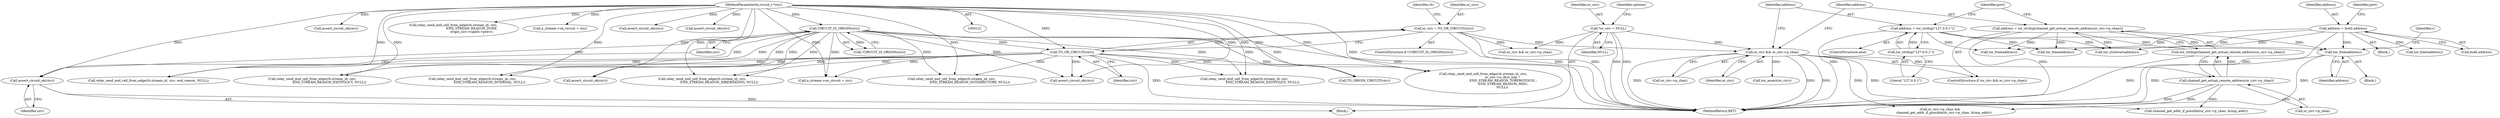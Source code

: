 digraph "0_tor_79b59a2dfcb68897ee89d98587d09e55f07e68d7@API" {
"1000536" [label="(Call,tor_free(address))"];
"1000352" [label="(Call,address = tor_strdup(\"127.0.0.1\"))"];
"1000354" [label="(Call,tor_strdup(\"127.0.0.1\"))"];
"1000241" [label="(Call,address = bcell.address)"];
"1000344" [label="(Call,address = tor_strdup(channel_get_actual_remote_address(or_circ->p_chan)))"];
"1000346" [label="(Call,tor_strdup(channel_get_actual_remote_address(or_circ->p_chan)))"];
"1000347" [label="(Call,channel_get_actual_remote_address(or_circ->p_chan))"];
"1000339" [label="(Call,or_circ && or_circ->p_chan)"];
"1000155" [label="(Call,or_circ = TO_OR_CIRCUIT(circ))"];
"1000157" [label="(Call,TO_OR_CIRCUIT(circ))"];
"1000153" [label="(Call,CIRCUIT_IS_ORIGIN(circ))"];
"1000149" [label="(Call,assert_circuit_ok(circ))"];
"1000123" [label="(MethodParameterIn,circuit_t *circ)"];
"1000136" [label="(Call,*or_circ = NULL)"];
"1000136" [label="(Call,*or_circ = NULL)"];
"1000150" [label="(Identifier,circ)"];
"1000697" [label="(MethodReturn,RET)"];
"1000329" [label="(Call,relay_send_end_cell_from_edge(rh.stream_id, circ,\n                                    END_STREAM_REASON_NOTDIRECTORY, NULL))"];
"1000242" [label="(Identifier,address)"];
"1000692" [label="(Call,assert_circuit_ok(circ))"];
"1000153" [label="(Call,CIRCUIT_IS_ORIGIN(circ))"];
"1000226" [label="(Call,relay_send_end_cell_from_edge(rh.stream_id, circ, end_reason, NULL))"];
"1000339" [label="(Call,or_circ && or_circ->p_chan)"];
"1000124" [label="(Block,)"];
"1000344" [label="(Call,address = tor_strdup(channel_get_actual_remote_address(or_circ->p_chan)))"];
"1000340" [label="(Identifier,or_circ)"];
"1000540" [label="(Identifier,r)"];
"1000354" [label="(Call,tor_strdup(\"127.0.0.1\"))"];
"1000241" [label="(Call,address = bcell.address)"];
"1000161" [label="(Identifier,rh)"];
"1000338" [label="(ControlStructure,if (or_circ && or_circ->p_chan))"];
"1000154" [label="(Identifier,circ)"];
"1000579" [label="(Call,assert_circuit_ok(circ))"];
"1000158" [label="(Identifier,circ)"];
"1000243" [label="(Call,bcell.address)"];
"1000138" [label="(Identifier,NULL)"];
"1000189" [label="(Call,relay_send_end_cell_from_edge(rh.stream_id, circ,\n                                  END_STREAM_REASON_EXITPOLICY, NULL))"];
"1000398" [label="(Call,relay_send_end_cell_from_edge(rh.stream_id, circ,\n                                    END_STREAM_REASON_EXITPOLICY, NULL))"];
"1000595" [label="(Call,tor_strlower(address))"];
"1000642" [label="(Call,or_circ->p_chan &&\n        channel_get_addr_if_possible(or_circ->p_chan, &tmp_addr))"];
"1000639" [label="(Call,tor_assert(or_circ))"];
"1000240" [label="(Block,)"];
"1000155" [label="(Call,or_circ = TO_OR_CIRCUIT(circ))"];
"1000123" [label="(MethodParameterIn,circuit_t *circ)"];
"1000522" [label="(Call,relay_send_end_cell_from_edge(rh.stream_id, circ,\n                                     END_STREAM_REASON_DONE,\n                                    origin_circ->cpath->prev))"];
"1000569" [label="(Call,n_stream->on_circuit = circ)"];
"1000306" [label="(Call,tor_free(address))"];
"1000369" [label="(Call,relay_send_end_cell_from_edge(rh.stream_id, circ,\n                                  END_STREAM_REASON_INTERNAL, NULL))"];
"1000501" [label="(Call,assert_circuit_ok(circ))"];
"1000646" [label="(Call,channel_get_addr_if_possible(or_circ->p_chan, &tmp_addr))"];
"1000151" [label="(ControlStructure,if (!CIRCUIT_IS_ORIGIN(circ)))"];
"1000548" [label="(Call,assert_circuit_ok(circ))"];
"1000341" [label="(Call,or_circ->p_chan)"];
"1000247" [label="(Identifier,port)"];
"1000591" [label="(Call,tor_free(address))"];
"1000346" [label="(Call,tor_strdup(channel_get_actual_remote_address(or_circ->p_chan)))"];
"1000355" [label="(Literal,\"127.0.0.1\")"];
"1000353" [label="(Identifier,address)"];
"1000157" [label="(Call,TO_OR_CIRCUIT(circ))"];
"1000673" [label="(Call,assert_circuit_ok(circ))"];
"1000614" [label="(Call,relay_send_end_cell_from_edge(rh.stream_id, circ,\n                                  END_STREAM_REASON_HIBERNATING, NULL))"];
"1000513" [label="(Block,)"];
"1000149" [label="(Call,assert_circuit_ok(circ))"];
"1000348" [label="(Call,or_circ->p_chan)"];
"1000137" [label="(Identifier,or_circ)"];
"1000352" [label="(Call,address = tor_strdup(\"127.0.0.1\"))"];
"1000470" [label="(Call,TO_ORIGIN_CIRCUIT(circ))"];
"1000351" [label="(ControlStructure,else)"];
"1000294" [label="(Call,relay_send_end_cell_from_edge(rh.stream_id, circ,\n                                      or_circ->is_first_hop ?\n                                        END_STREAM_REASON_TORPROTOCOL :\n                                        END_STREAM_REASON_MISC,\n                                      NULL))"];
"1000357" [label="(Identifier,port)"];
"1000345" [label="(Identifier,address)"];
"1000156" [label="(Identifier,or_circ)"];
"1000626" [label="(Call,n_stream->on_circuit = circ)"];
"1000252" [label="(Call,or_circ && or_circ->p_chan)"];
"1000396" [label="(Call,tor_free(address))"];
"1000347" [label="(Call,channel_get_actual_remote_address(or_circ->p_chan))"];
"1000141" [label="(Identifier,options)"];
"1000537" [label="(Identifier,address)"];
"1000152" [label="(Call,!CIRCUIT_IS_ORIGIN(circ))"];
"1000536" [label="(Call,tor_free(address))"];
"1000536" -> "1000513"  [label="AST: "];
"1000536" -> "1000537"  [label="CFG: "];
"1000537" -> "1000536"  [label="AST: "];
"1000540" -> "1000536"  [label="CFG: "];
"1000536" -> "1000697"  [label="DDG: "];
"1000536" -> "1000697"  [label="DDG: "];
"1000352" -> "1000536"  [label="DDG: "];
"1000241" -> "1000536"  [label="DDG: "];
"1000344" -> "1000536"  [label="DDG: "];
"1000352" -> "1000351"  [label="AST: "];
"1000352" -> "1000354"  [label="CFG: "];
"1000353" -> "1000352"  [label="AST: "];
"1000354" -> "1000352"  [label="AST: "];
"1000357" -> "1000352"  [label="CFG: "];
"1000352" -> "1000697"  [label="DDG: "];
"1000354" -> "1000352"  [label="DDG: "];
"1000352" -> "1000396"  [label="DDG: "];
"1000352" -> "1000591"  [label="DDG: "];
"1000352" -> "1000595"  [label="DDG: "];
"1000354" -> "1000355"  [label="CFG: "];
"1000355" -> "1000354"  [label="AST: "];
"1000241" -> "1000240"  [label="AST: "];
"1000241" -> "1000243"  [label="CFG: "];
"1000242" -> "1000241"  [label="AST: "];
"1000243" -> "1000241"  [label="AST: "];
"1000247" -> "1000241"  [label="CFG: "];
"1000241" -> "1000697"  [label="DDG: "];
"1000241" -> "1000306"  [label="DDG: "];
"1000241" -> "1000396"  [label="DDG: "];
"1000241" -> "1000591"  [label="DDG: "];
"1000241" -> "1000595"  [label="DDG: "];
"1000344" -> "1000338"  [label="AST: "];
"1000344" -> "1000346"  [label="CFG: "];
"1000345" -> "1000344"  [label="AST: "];
"1000346" -> "1000344"  [label="AST: "];
"1000357" -> "1000344"  [label="CFG: "];
"1000344" -> "1000697"  [label="DDG: "];
"1000346" -> "1000344"  [label="DDG: "];
"1000344" -> "1000396"  [label="DDG: "];
"1000344" -> "1000591"  [label="DDG: "];
"1000344" -> "1000595"  [label="DDG: "];
"1000346" -> "1000347"  [label="CFG: "];
"1000347" -> "1000346"  [label="AST: "];
"1000346" -> "1000697"  [label="DDG: "];
"1000347" -> "1000346"  [label="DDG: "];
"1000347" -> "1000348"  [label="CFG: "];
"1000348" -> "1000347"  [label="AST: "];
"1000347" -> "1000697"  [label="DDG: "];
"1000339" -> "1000347"  [label="DDG: "];
"1000347" -> "1000642"  [label="DDG: "];
"1000347" -> "1000646"  [label="DDG: "];
"1000339" -> "1000338"  [label="AST: "];
"1000339" -> "1000340"  [label="CFG: "];
"1000339" -> "1000341"  [label="CFG: "];
"1000340" -> "1000339"  [label="AST: "];
"1000341" -> "1000339"  [label="AST: "];
"1000345" -> "1000339"  [label="CFG: "];
"1000353" -> "1000339"  [label="CFG: "];
"1000339" -> "1000697"  [label="DDG: "];
"1000339" -> "1000697"  [label="DDG: "];
"1000339" -> "1000697"  [label="DDG: "];
"1000155" -> "1000339"  [label="DDG: "];
"1000136" -> "1000339"  [label="DDG: "];
"1000339" -> "1000639"  [label="DDG: "];
"1000339" -> "1000642"  [label="DDG: "];
"1000339" -> "1000646"  [label="DDG: "];
"1000155" -> "1000151"  [label="AST: "];
"1000155" -> "1000157"  [label="CFG: "];
"1000156" -> "1000155"  [label="AST: "];
"1000157" -> "1000155"  [label="AST: "];
"1000161" -> "1000155"  [label="CFG: "];
"1000155" -> "1000697"  [label="DDG: "];
"1000155" -> "1000697"  [label="DDG: "];
"1000157" -> "1000155"  [label="DDG: "];
"1000155" -> "1000252"  [label="DDG: "];
"1000157" -> "1000158"  [label="CFG: "];
"1000158" -> "1000157"  [label="AST: "];
"1000157" -> "1000697"  [label="DDG: "];
"1000153" -> "1000157"  [label="DDG: "];
"1000123" -> "1000157"  [label="DDG: "];
"1000157" -> "1000189"  [label="DDG: "];
"1000157" -> "1000226"  [label="DDG: "];
"1000157" -> "1000294"  [label="DDG: "];
"1000157" -> "1000329"  [label="DDG: "];
"1000157" -> "1000369"  [label="DDG: "];
"1000157" -> "1000398"  [label="DDG: "];
"1000157" -> "1000470"  [label="DDG: "];
"1000157" -> "1000614"  [label="DDG: "];
"1000157" -> "1000626"  [label="DDG: "];
"1000157" -> "1000673"  [label="DDG: "];
"1000157" -> "1000692"  [label="DDG: "];
"1000153" -> "1000152"  [label="AST: "];
"1000153" -> "1000154"  [label="CFG: "];
"1000154" -> "1000153"  [label="AST: "];
"1000152" -> "1000153"  [label="CFG: "];
"1000153" -> "1000697"  [label="DDG: "];
"1000153" -> "1000152"  [label="DDG: "];
"1000149" -> "1000153"  [label="DDG: "];
"1000123" -> "1000153"  [label="DDG: "];
"1000153" -> "1000189"  [label="DDG: "];
"1000153" -> "1000226"  [label="DDG: "];
"1000153" -> "1000294"  [label="DDG: "];
"1000153" -> "1000329"  [label="DDG: "];
"1000153" -> "1000369"  [label="DDG: "];
"1000153" -> "1000398"  [label="DDG: "];
"1000153" -> "1000470"  [label="DDG: "];
"1000153" -> "1000614"  [label="DDG: "];
"1000153" -> "1000626"  [label="DDG: "];
"1000153" -> "1000673"  [label="DDG: "];
"1000153" -> "1000692"  [label="DDG: "];
"1000149" -> "1000124"  [label="AST: "];
"1000149" -> "1000150"  [label="CFG: "];
"1000150" -> "1000149"  [label="AST: "];
"1000154" -> "1000149"  [label="CFG: "];
"1000149" -> "1000697"  [label="DDG: "];
"1000123" -> "1000149"  [label="DDG: "];
"1000123" -> "1000121"  [label="AST: "];
"1000123" -> "1000697"  [label="DDG: "];
"1000123" -> "1000189"  [label="DDG: "];
"1000123" -> "1000226"  [label="DDG: "];
"1000123" -> "1000294"  [label="DDG: "];
"1000123" -> "1000329"  [label="DDG: "];
"1000123" -> "1000369"  [label="DDG: "];
"1000123" -> "1000398"  [label="DDG: "];
"1000123" -> "1000470"  [label="DDG: "];
"1000123" -> "1000501"  [label="DDG: "];
"1000123" -> "1000522"  [label="DDG: "];
"1000123" -> "1000548"  [label="DDG: "];
"1000123" -> "1000569"  [label="DDG: "];
"1000123" -> "1000579"  [label="DDG: "];
"1000123" -> "1000614"  [label="DDG: "];
"1000123" -> "1000626"  [label="DDG: "];
"1000123" -> "1000673"  [label="DDG: "];
"1000123" -> "1000692"  [label="DDG: "];
"1000136" -> "1000124"  [label="AST: "];
"1000136" -> "1000138"  [label="CFG: "];
"1000137" -> "1000136"  [label="AST: "];
"1000138" -> "1000136"  [label="AST: "];
"1000141" -> "1000136"  [label="CFG: "];
"1000136" -> "1000697"  [label="DDG: "];
"1000136" -> "1000697"  [label="DDG: "];
"1000136" -> "1000252"  [label="DDG: "];
}
